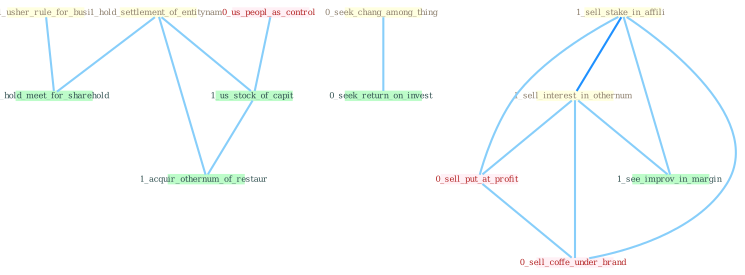 Graph G{ 
    node
    [shape=polygon,style=filled,width=.5,height=.06,color="#BDFCC9",fixedsize=true,fontsize=4,
    fontcolor="#2f4f4f"];
    {node
    [color="#ffffe0", fontcolor="#8b7d6b"] "1_usher_rule_for_busi " "0_seek_chang_among_thing " "1_sell_stake_in_affili " "1_hold_settlement_of_entitynam " "1_sell_interest_in_othernum "}
{node [color="#fff0f5", fontcolor="#b22222"] "0_us_peopl_as_control " "0_sell_put_at_profit " "0_sell_coffe_under_brand "}
edge [color="#B0E2FF"];

	"1_usher_rule_for_busi " -- "1_hold_meet_for_sharehold " [w="1", color="#87cefa" ];
	"0_seek_chang_among_thing " -- "0_seek_return_on_invest " [w="1", color="#87cefa" ];
	"1_sell_stake_in_affili " -- "1_sell_interest_in_othernum " [w="2", color="#1e90ff" , len=0.8];
	"1_sell_stake_in_affili " -- "0_sell_put_at_profit " [w="1", color="#87cefa" ];
	"1_sell_stake_in_affili " -- "1_see_improv_in_margin " [w="1", color="#87cefa" ];
	"1_sell_stake_in_affili " -- "0_sell_coffe_under_brand " [w="1", color="#87cefa" ];
	"1_hold_settlement_of_entitynam " -- "1_us_stock_of_capit " [w="1", color="#87cefa" ];
	"1_hold_settlement_of_entitynam " -- "1_hold_meet_for_sharehold " [w="1", color="#87cefa" ];
	"1_hold_settlement_of_entitynam " -- "1_acquir_othernum_of_restaur " [w="1", color="#87cefa" ];
	"1_sell_interest_in_othernum " -- "0_sell_put_at_profit " [w="1", color="#87cefa" ];
	"1_sell_interest_in_othernum " -- "1_see_improv_in_margin " [w="1", color="#87cefa" ];
	"1_sell_interest_in_othernum " -- "0_sell_coffe_under_brand " [w="1", color="#87cefa" ];
	"0_us_peopl_as_control " -- "1_us_stock_of_capit " [w="1", color="#87cefa" ];
	"0_sell_put_at_profit " -- "0_sell_coffe_under_brand " [w="1", color="#87cefa" ];
	"1_us_stock_of_capit " -- "1_acquir_othernum_of_restaur " [w="1", color="#87cefa" ];
}